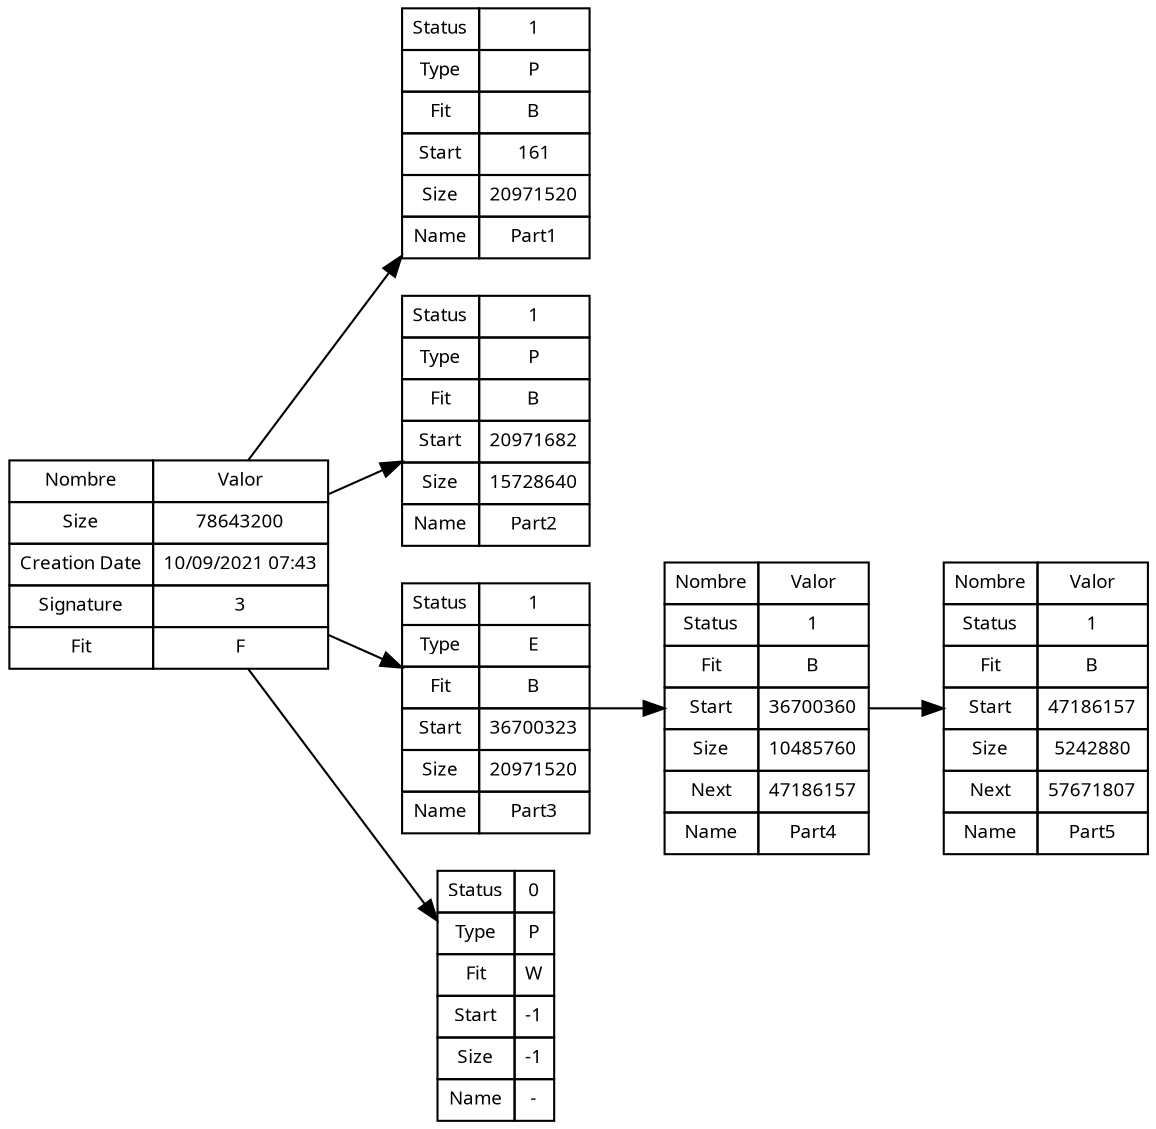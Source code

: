 digraph G {graph[rankdir=LR, overlap=false, splines=true];node[shape = record, fontsize = 9, fontname = "Verdana"]; MBR [shape=none, margin=0, label=<<table border="0" cellborder="1" cellspacing="0" cellpadding="4"><tr><td>Nombre</td><td>Valor</td></tr><tr><td>Size</td><td>78643200</td></tr><tr><td>Creation Date</td><td>10/09/2021 07:43</td></tr><tr><td>Signature</td><td>3</td></tr><tr><td>Fit</td><td>F</td></tr></table>>];Part0 [shape=none, margin=0, label=<<table border="0" cellborder="1" cellspacing="0" cellpadding="4"><tr><td>Status</td><td>1</td></tr><tr><td>Type</td><td>P</td></tr><tr><td>Fit</td><td>B</td></tr><tr><td>Start</td><td>161</td></tr><tr><td>Size</td><td>20971520</td></tr><tr><td>Name</td><td>Part1</td></tr></table>>];MBR -> Part0;Part1 [shape=none, margin=0, label=<<table border="0" cellborder="1" cellspacing="0" cellpadding="4"><tr><td>Status</td><td>1</td></tr><tr><td>Type</td><td>P</td></tr><tr><td>Fit</td><td>B</td></tr><tr><td>Start</td><td>20971682</td></tr><tr><td>Size</td><td>15728640</td></tr><tr><td>Name</td><td>Part2</td></tr></table>>];MBR -> Part1;EXT [shape=none, margin=0, label=<<table border="0" cellborder="1" cellspacing="0" cellpadding="4"><tr><td>Status</td><td>1</td></tr><tr><td>Type</td><td>E</td></tr><tr><td>Fit</td><td>B</td></tr><tr><td>Start</td><td>36700323</td></tr><tr><td>Size</td><td>20971520</td></tr><tr><td>Name</td><td>Part3</td></tr></table>>];MBR -> EXT;Part3 [shape=none, margin=0, label=<<table border="0" cellborder="1" cellspacing="0" cellpadding="4"><tr><td>Status</td><td>0</td></tr><tr><td>Type</td><td>P</td></tr><tr><td>Fit</td><td>W</td></tr><tr><td>Start</td><td>-1</td></tr><tr><td>Size</td><td>-1</td></tr><tr><td>Name</td><td>-</td></tr></table>>];MBR -> Part3;EBR1 [shape=none, margin=0, label=<<table border="0" cellborder="1" cellspacing="0" cellpadding="4"><tr><td>Nombre</td><td>Valor</td></tr><tr><td>Status</td><td>1</td></tr><tr><td>Fit</td><td>B</td></tr><tr><td>Start</td><td>36700360</td></tr><tr><td>Size</td><td>10485760</td></tr><tr><td>Next</td><td>47186157</td></tr><tr><td>Name</td><td>Part4</td></tr></table>>]EXT -> EBR1;EBR2 [shape=none, margin=0, label=<<table border="0" cellborder="1" cellspacing="0" cellpadding="4"><tr><td>Nombre</td><td>Valor</td></tr><tr><td>Status</td><td>1</td></tr><tr><td>Fit</td><td>B</td></tr><tr><td>Start</td><td>47186157</td></tr><tr><td>Size</td><td>5242880</td></tr><tr><td>Next</td><td>57671807</td></tr><tr><td>Name</td><td>Part5</td></tr></table>>]EBR1 -> EBR2}